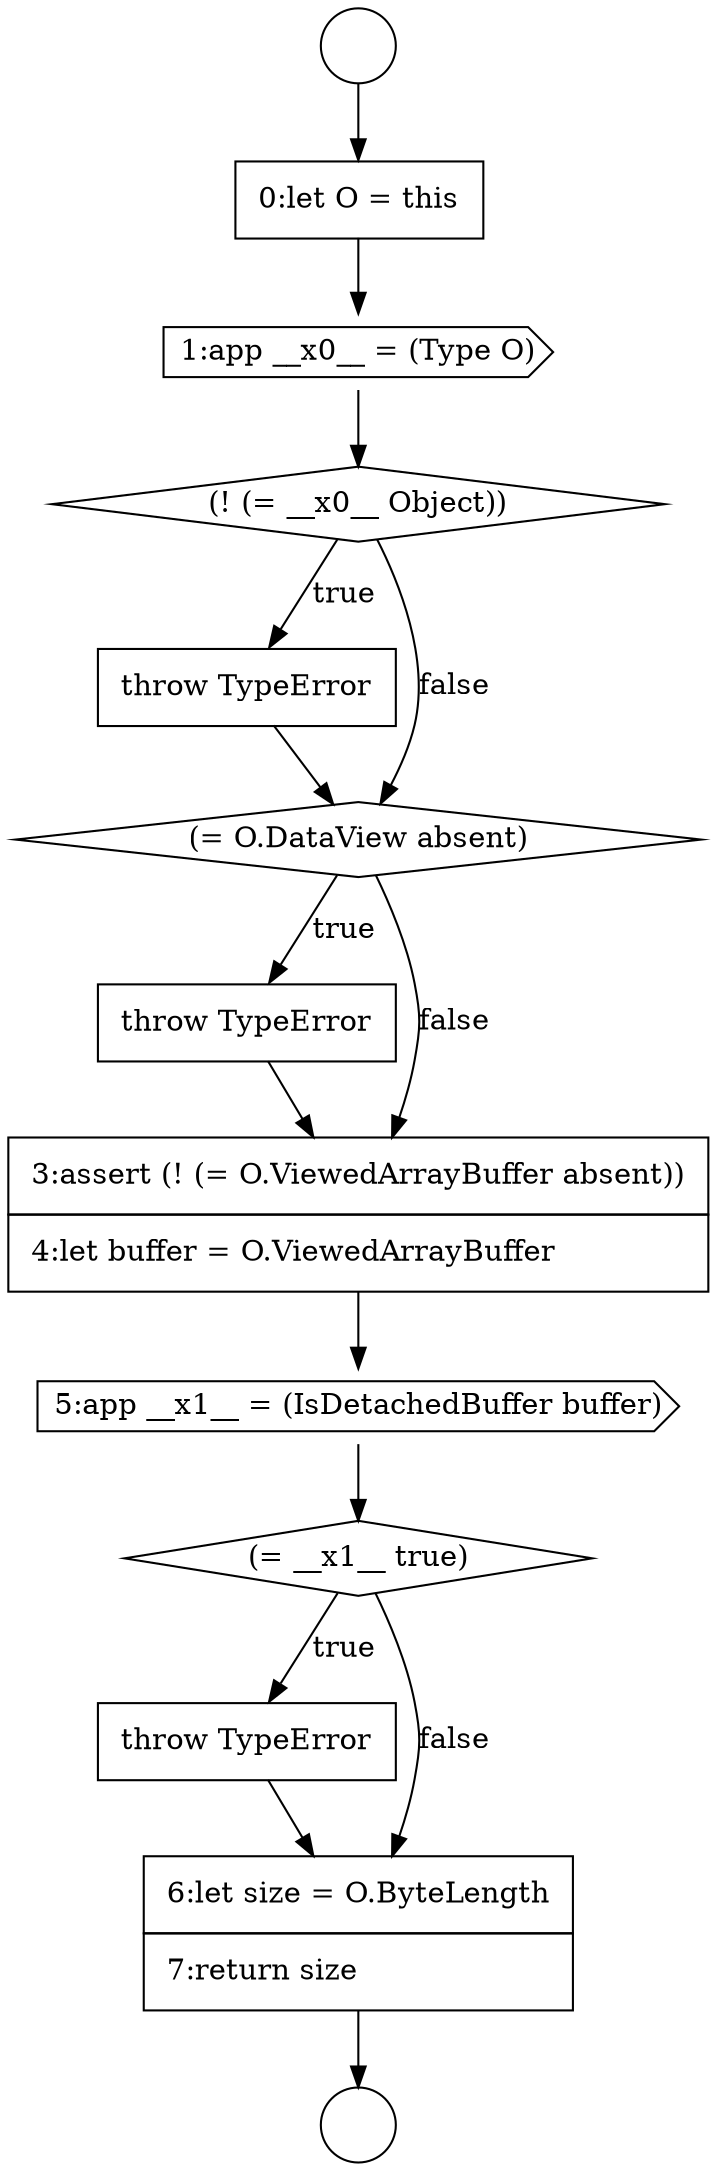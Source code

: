 digraph {
  node15720 [shape=none, margin=0, label=<<font color="black">
    <table border="0" cellborder="1" cellspacing="0" cellpadding="10">
      <tr><td align="left">throw TypeError</td></tr>
    </table>
  </font>> color="black" fillcolor="white" style=filled]
  node15716 [shape=none, margin=0, label=<<font color="black">
    <table border="0" cellborder="1" cellspacing="0" cellpadding="10">
      <tr><td align="left">throw TypeError</td></tr>
    </table>
  </font>> color="black" fillcolor="white" style=filled]
  node15719 [shape=diamond, label=<<font color="black">(= __x1__ true)</font>> color="black" fillcolor="white" style=filled]
  node15714 [shape=none, margin=0, label=<<font color="black">
    <table border="0" cellborder="1" cellspacing="0" cellpadding="10">
      <tr><td align="left">throw TypeError</td></tr>
    </table>
  </font>> color="black" fillcolor="white" style=filled]
  node15715 [shape=diamond, label=<<font color="black">(= O.DataView absent)</font>> color="black" fillcolor="white" style=filled]
  node15718 [shape=cds, label=<<font color="black">5:app __x1__ = (IsDetachedBuffer buffer)</font>> color="black" fillcolor="white" style=filled]
  node15713 [shape=diamond, label=<<font color="black">(! (= __x0__ Object))</font>> color="black" fillcolor="white" style=filled]
  node15721 [shape=none, margin=0, label=<<font color="black">
    <table border="0" cellborder="1" cellspacing="0" cellpadding="10">
      <tr><td align="left">6:let size = O.ByteLength</td></tr>
      <tr><td align="left">7:return size</td></tr>
    </table>
  </font>> color="black" fillcolor="white" style=filled]
  node15717 [shape=none, margin=0, label=<<font color="black">
    <table border="0" cellborder="1" cellspacing="0" cellpadding="10">
      <tr><td align="left">3:assert (! (= O.ViewedArrayBuffer absent))</td></tr>
      <tr><td align="left">4:let buffer = O.ViewedArrayBuffer</td></tr>
    </table>
  </font>> color="black" fillcolor="white" style=filled]
  node15712 [shape=cds, label=<<font color="black">1:app __x0__ = (Type O)</font>> color="black" fillcolor="white" style=filled]
  node15710 [shape=circle label=" " color="black" fillcolor="white" style=filled]
  node15711 [shape=none, margin=0, label=<<font color="black">
    <table border="0" cellborder="1" cellspacing="0" cellpadding="10">
      <tr><td align="left">0:let O = this</td></tr>
    </table>
  </font>> color="black" fillcolor="white" style=filled]
  node15709 [shape=circle label=" " color="black" fillcolor="white" style=filled]
  node15709 -> node15711 [ color="black"]
  node15720 -> node15721 [ color="black"]
  node15719 -> node15720 [label=<<font color="black">true</font>> color="black"]
  node15719 -> node15721 [label=<<font color="black">false</font>> color="black"]
  node15712 -> node15713 [ color="black"]
  node15714 -> node15715 [ color="black"]
  node15715 -> node15716 [label=<<font color="black">true</font>> color="black"]
  node15715 -> node15717 [label=<<font color="black">false</font>> color="black"]
  node15716 -> node15717 [ color="black"]
  node15721 -> node15710 [ color="black"]
  node15711 -> node15712 [ color="black"]
  node15713 -> node15714 [label=<<font color="black">true</font>> color="black"]
  node15713 -> node15715 [label=<<font color="black">false</font>> color="black"]
  node15718 -> node15719 [ color="black"]
  node15717 -> node15718 [ color="black"]
}
